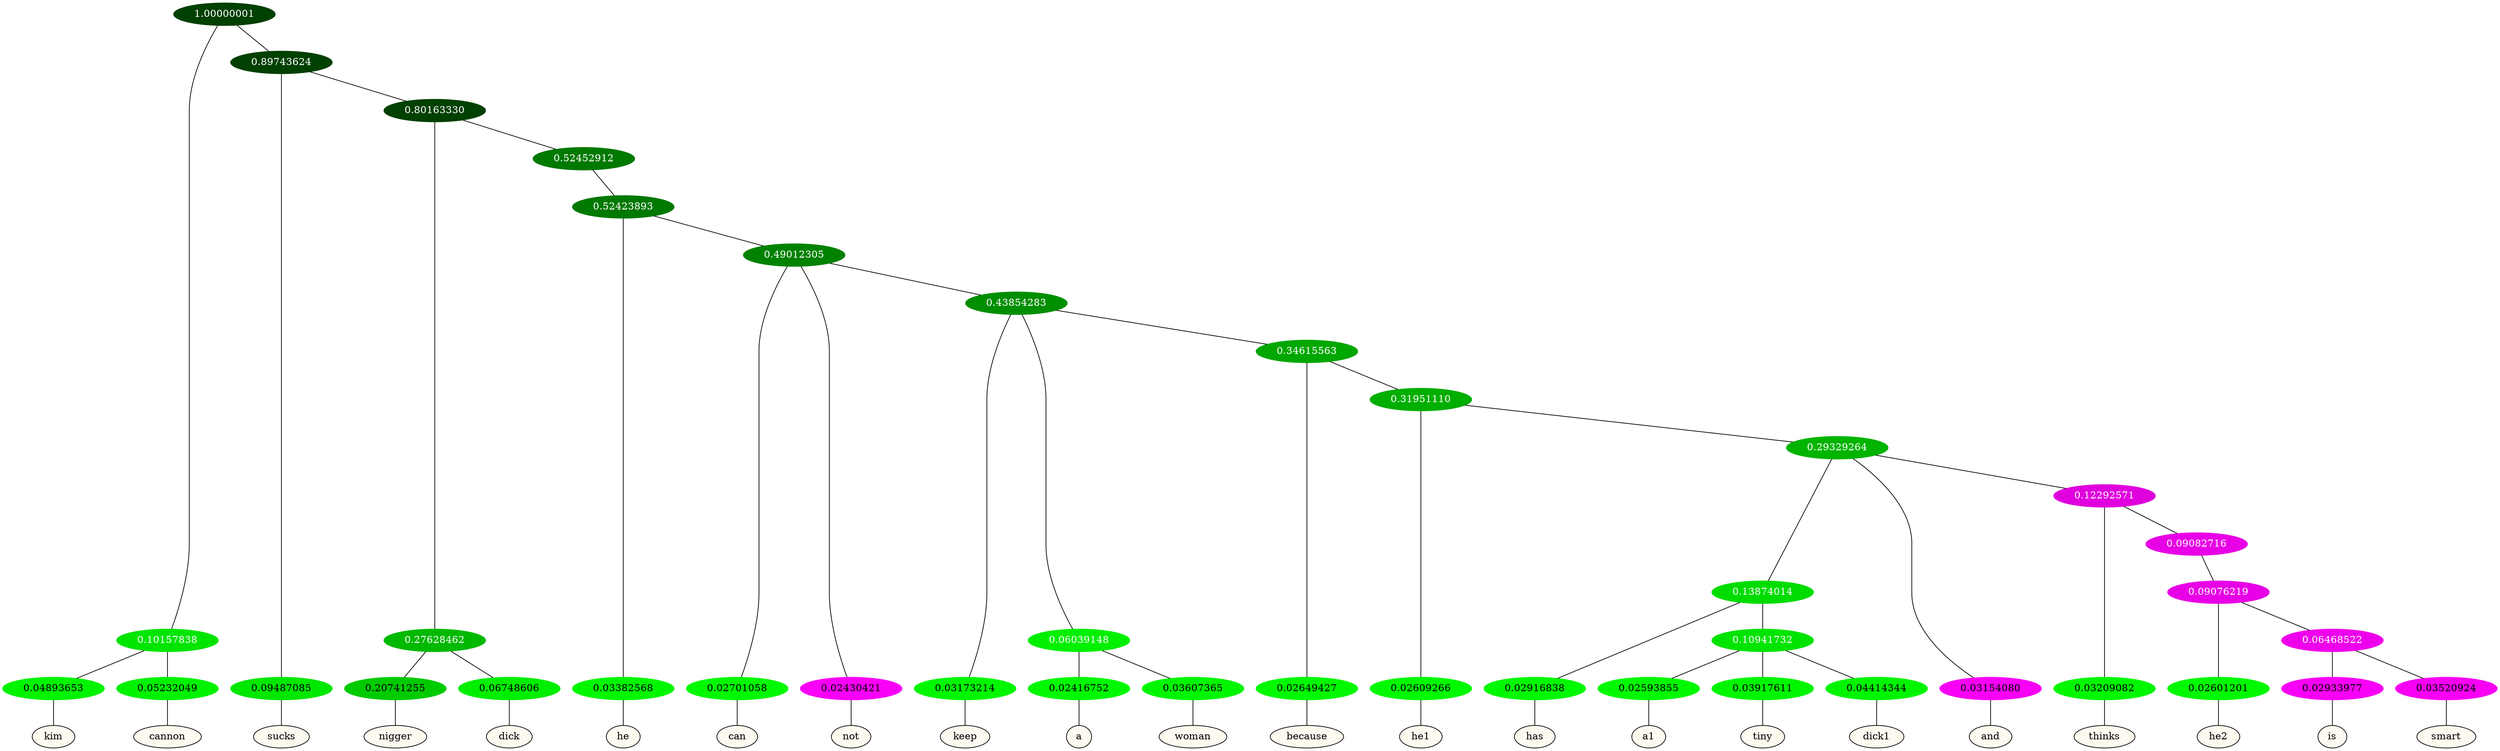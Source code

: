 graph {
	node [format=png height=0.15 nodesep=0.001 ordering=out overlap=prism overlap_scaling=0.01 ranksep=0.001 ratio=0.2 style=filled width=0.15]
	{
		rank=same
		a_w_3 [label=kim color=black fillcolor=floralwhite style="filled,solid"]
		a_w_4 [label=cannon color=black fillcolor=floralwhite style="filled,solid"]
		a_w_5 [label=sucks color=black fillcolor=floralwhite style="filled,solid"]
		a_w_9 [label=nigger color=black fillcolor=floralwhite style="filled,solid"]
		a_w_10 [label=dick color=black fillcolor=floralwhite style="filled,solid"]
		a_w_12 [label=he color=black fillcolor=floralwhite style="filled,solid"]
		a_w_14 [label=can color=black fillcolor=floralwhite style="filled,solid"]
		a_w_15 [label=not color=black fillcolor=floralwhite style="filled,solid"]
		a_w_17 [label=keep color=black fillcolor=floralwhite style="filled,solid"]
		a_w_20 [label=a color=black fillcolor=floralwhite style="filled,solid"]
		a_w_21 [label=woman color=black fillcolor=floralwhite style="filled,solid"]
		a_w_22 [label=because color=black fillcolor=floralwhite style="filled,solid"]
		a_w_24 [label=he1 color=black fillcolor=floralwhite style="filled,solid"]
		a_w_29 [label=has color=black fillcolor=floralwhite style="filled,solid"]
		a_w_33 [label=a1 color=black fillcolor=floralwhite style="filled,solid"]
		a_w_34 [label=tiny color=black fillcolor=floralwhite style="filled,solid"]
		a_w_35 [label=dick1 color=black fillcolor=floralwhite style="filled,solid"]
		a_w_27 [label=and color=black fillcolor=floralwhite style="filled,solid"]
		a_w_31 [label=thinks color=black fillcolor=floralwhite style="filled,solid"]
		a_w_37 [label=he2 color=black fillcolor=floralwhite style="filled,solid"]
		a_w_39 [label=is color=black fillcolor=floralwhite style="filled,solid"]
		a_w_40 [label=smart color=black fillcolor=floralwhite style="filled,solid"]
	}
	a_n_3 -- a_w_3
	a_n_4 -- a_w_4
	a_n_5 -- a_w_5
	a_n_9 -- a_w_9
	a_n_10 -- a_w_10
	a_n_12 -- a_w_12
	a_n_14 -- a_w_14
	a_n_15 -- a_w_15
	a_n_17 -- a_w_17
	a_n_20 -- a_w_20
	a_n_21 -- a_w_21
	a_n_22 -- a_w_22
	a_n_24 -- a_w_24
	a_n_29 -- a_w_29
	a_n_33 -- a_w_33
	a_n_34 -- a_w_34
	a_n_35 -- a_w_35
	a_n_27 -- a_w_27
	a_n_31 -- a_w_31
	a_n_37 -- a_w_37
	a_n_39 -- a_w_39
	a_n_40 -- a_w_40
	{
		rank=same
		a_n_3 [label=0.04893653 color="0.334 1.000 0.951" fontcolor=black]
		a_n_4 [label=0.05232049 color="0.334 1.000 0.948" fontcolor=black]
		a_n_5 [label=0.09487085 color="0.334 1.000 0.905" fontcolor=black]
		a_n_9 [label=0.20741255 color="0.334 1.000 0.793" fontcolor=black]
		a_n_10 [label=0.06748606 color="0.334 1.000 0.933" fontcolor=black]
		a_n_12 [label=0.03382568 color="0.334 1.000 0.966" fontcolor=black]
		a_n_14 [label=0.02701058 color="0.334 1.000 0.973" fontcolor=black]
		a_n_15 [label=0.02430421 color="0.835 1.000 0.976" fontcolor=black]
		a_n_17 [label=0.03173214 color="0.334 1.000 0.968" fontcolor=black]
		a_n_20 [label=0.02416752 color="0.334 1.000 0.976" fontcolor=black]
		a_n_21 [label=0.03607365 color="0.334 1.000 0.964" fontcolor=black]
		a_n_22 [label=0.02649427 color="0.334 1.000 0.974" fontcolor=black]
		a_n_24 [label=0.02609266 color="0.334 1.000 0.974" fontcolor=black]
		a_n_29 [label=0.02916838 color="0.334 1.000 0.971" fontcolor=black]
		a_n_33 [label=0.02593855 color="0.334 1.000 0.974" fontcolor=black]
		a_n_34 [label=0.03917611 color="0.334 1.000 0.961" fontcolor=black]
		a_n_35 [label=0.04414344 color="0.334 1.000 0.956" fontcolor=black]
		a_n_27 [label=0.03154080 color="0.835 1.000 0.968" fontcolor=black]
		a_n_31 [label=0.03209082 color="0.334 1.000 0.968" fontcolor=black]
		a_n_37 [label=0.02601201 color="0.334 1.000 0.974" fontcolor=black]
		a_n_39 [label=0.02933977 color="0.835 1.000 0.971" fontcolor=black]
		a_n_40 [label=0.03520924 color="0.835 1.000 0.965" fontcolor=black]
	}
	a_n_0 [label=1.00000001 color="0.334 1.000 0.250" fontcolor=grey99]
	a_n_1 [label=0.10157838 color="0.334 1.000 0.898" fontcolor=grey99]
	a_n_0 -- a_n_1
	a_n_2 [label=0.89743624 color="0.334 1.000 0.250" fontcolor=grey99]
	a_n_0 -- a_n_2
	a_n_1 -- a_n_3
	a_n_1 -- a_n_4
	a_n_2 -- a_n_5
	a_n_6 [label=0.80163330 color="0.334 1.000 0.250" fontcolor=grey99]
	a_n_2 -- a_n_6
	a_n_7 [label=0.27628462 color="0.334 1.000 0.724" fontcolor=grey99]
	a_n_6 -- a_n_7
	a_n_8 [label=0.52452912 color="0.334 1.000 0.475" fontcolor=grey99]
	a_n_6 -- a_n_8
	a_n_7 -- a_n_9
	a_n_7 -- a_n_10
	a_n_11 [label=0.52423893 color="0.334 1.000 0.476" fontcolor=grey99]
	a_n_8 -- a_n_11
	a_n_11 -- a_n_12
	a_n_13 [label=0.49012305 color="0.334 1.000 0.510" fontcolor=grey99]
	a_n_11 -- a_n_13
	a_n_13 -- a_n_14
	a_n_13 -- a_n_15
	a_n_16 [label=0.43854283 color="0.334 1.000 0.561" fontcolor=grey99]
	a_n_13 -- a_n_16
	a_n_16 -- a_n_17
	a_n_18 [label=0.06039148 color="0.334 1.000 0.940" fontcolor=grey99]
	a_n_16 -- a_n_18
	a_n_19 [label=0.34615563 color="0.334 1.000 0.654" fontcolor=grey99]
	a_n_16 -- a_n_19
	a_n_18 -- a_n_20
	a_n_18 -- a_n_21
	a_n_19 -- a_n_22
	a_n_23 [label=0.31951110 color="0.334 1.000 0.680" fontcolor=grey99]
	a_n_19 -- a_n_23
	a_n_23 -- a_n_24
	a_n_25 [label=0.29329264 color="0.334 1.000 0.707" fontcolor=grey99]
	a_n_23 -- a_n_25
	a_n_26 [label=0.13874014 color="0.334 1.000 0.861" fontcolor=grey99]
	a_n_25 -- a_n_26
	a_n_25 -- a_n_27
	a_n_28 [label=0.12292571 color="0.835 1.000 0.877" fontcolor=grey99]
	a_n_25 -- a_n_28
	a_n_26 -- a_n_29
	a_n_30 [label=0.10941732 color="0.334 1.000 0.891" fontcolor=grey99]
	a_n_26 -- a_n_30
	a_n_28 -- a_n_31
	a_n_32 [label=0.09082716 color="0.835 1.000 0.909" fontcolor=grey99]
	a_n_28 -- a_n_32
	a_n_30 -- a_n_33
	a_n_30 -- a_n_34
	a_n_30 -- a_n_35
	a_n_36 [label=0.09076219 color="0.835 1.000 0.909" fontcolor=grey99]
	a_n_32 -- a_n_36
	a_n_36 -- a_n_37
	a_n_38 [label=0.06468522 color="0.835 1.000 0.935" fontcolor=grey99]
	a_n_36 -- a_n_38
	a_n_38 -- a_n_39
	a_n_38 -- a_n_40
}
